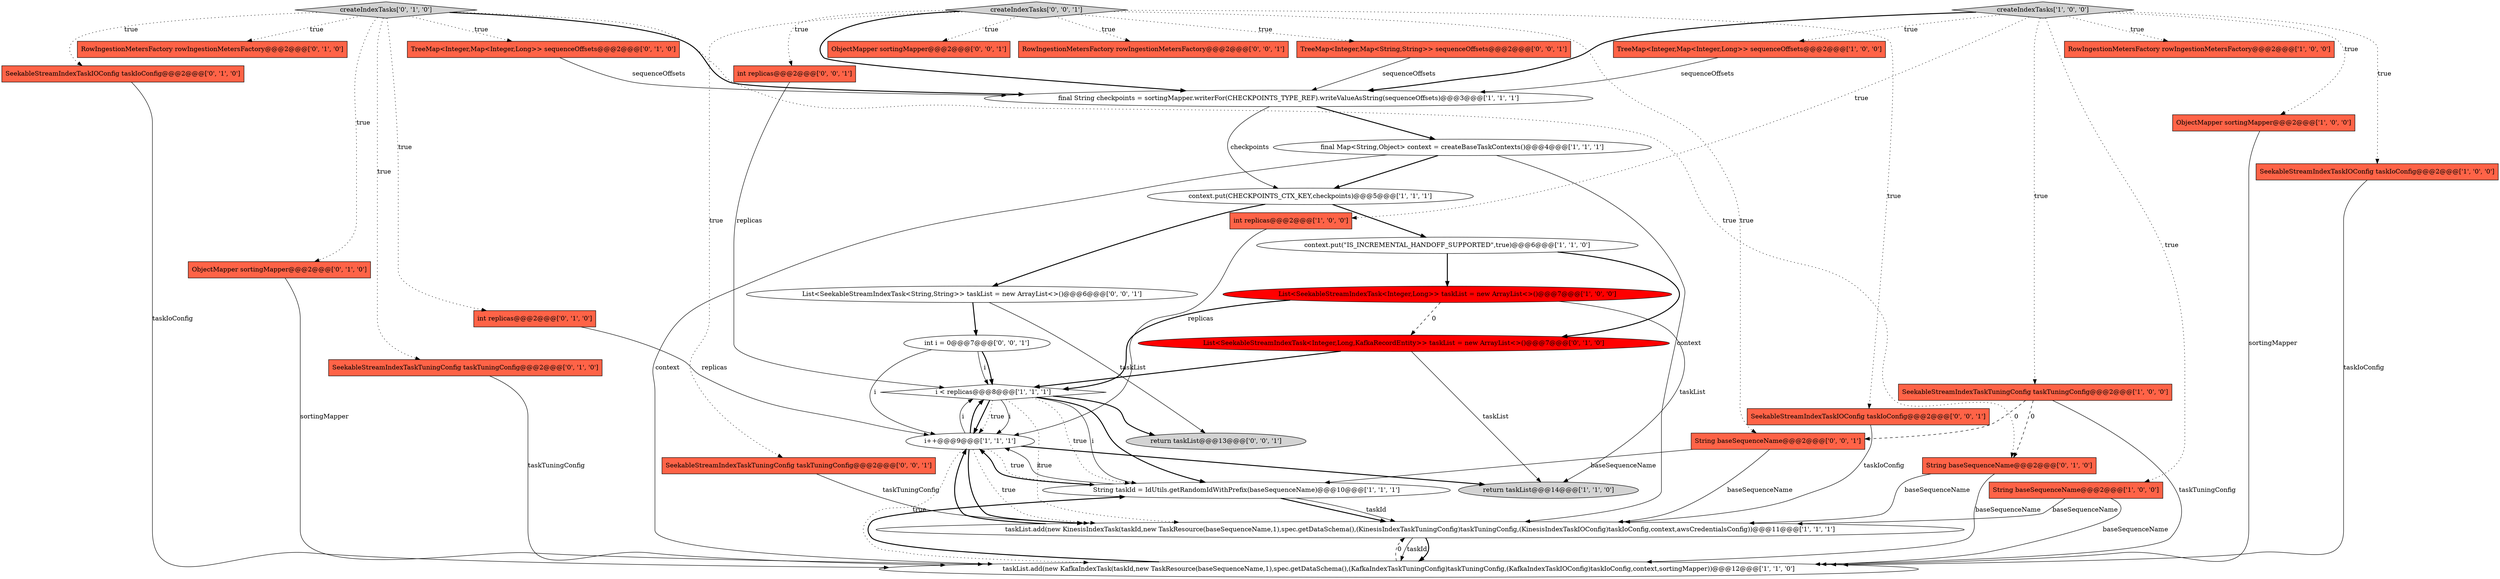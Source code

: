 digraph {
7 [style = filled, label = "i < replicas@@@8@@@['1', '1', '1']", fillcolor = white, shape = diamond image = "AAA0AAABBB1BBB"];
25 [style = filled, label = "SeekableStreamIndexTaskIOConfig taskIoConfig@@@2@@@['0', '1', '0']", fillcolor = tomato, shape = box image = "AAA0AAABBB2BBB"];
37 [style = filled, label = "List<SeekableStreamIndexTask<String,String>> taskList = new ArrayList<>()@@@6@@@['0', '0', '1']", fillcolor = white, shape = ellipse image = "AAA0AAABBB3BBB"];
28 [style = filled, label = "int i = 0@@@7@@@['0', '0', '1']", fillcolor = white, shape = ellipse image = "AAA0AAABBB3BBB"];
11 [style = filled, label = "i++@@@9@@@['1', '1', '1']", fillcolor = white, shape = ellipse image = "AAA0AAABBB1BBB"];
13 [style = filled, label = "context.put(\"IS_INCREMENTAL_HANDOFF_SUPPORTED\",true)@@@6@@@['1', '1', '0']", fillcolor = white, shape = ellipse image = "AAA0AAABBB1BBB"];
14 [style = filled, label = "ObjectMapper sortingMapper@@@2@@@['1', '0', '0']", fillcolor = tomato, shape = box image = "AAA0AAABBB1BBB"];
20 [style = filled, label = "List<SeekableStreamIndexTask<Integer,Long,KafkaRecordEntity>> taskList = new ArrayList<>()@@@7@@@['0', '1', '0']", fillcolor = red, shape = ellipse image = "AAA1AAABBB2BBB"];
31 [style = filled, label = "TreeMap<Integer,Map<String,String>> sequenceOffsets@@@2@@@['0', '0', '1']", fillcolor = tomato, shape = box image = "AAA0AAABBB3BBB"];
10 [style = filled, label = "final Map<String,Object> context = createBaseTaskContexts()@@@4@@@['1', '1', '1']", fillcolor = white, shape = ellipse image = "AAA0AAABBB1BBB"];
15 [style = filled, label = "List<SeekableStreamIndexTask<Integer,Long>> taskList = new ArrayList<>()@@@7@@@['1', '0', '0']", fillcolor = red, shape = ellipse image = "AAA1AAABBB1BBB"];
38 [style = filled, label = "String baseSequenceName@@@2@@@['0', '0', '1']", fillcolor = tomato, shape = box image = "AAA0AAABBB3BBB"];
21 [style = filled, label = "RowIngestionMetersFactory rowIngestionMetersFactory@@@2@@@['0', '1', '0']", fillcolor = tomato, shape = box image = "AAA0AAABBB2BBB"];
2 [style = filled, label = "return taskList@@@14@@@['1', '1', '0']", fillcolor = lightgray, shape = ellipse image = "AAA0AAABBB1BBB"];
29 [style = filled, label = "ObjectMapper sortingMapper@@@2@@@['0', '0', '1']", fillcolor = tomato, shape = box image = "AAA0AAABBB3BBB"];
18 [style = filled, label = "taskList.add(new KinesisIndexTask(taskId,new TaskResource(baseSequenceName,1),spec.getDataSchema(),(KinesisIndexTaskTuningConfig)taskTuningConfig,(KinesisIndexTaskIOConfig)taskIoConfig,context,awsCredentialsConfig))@@@11@@@['1', '1', '1']", fillcolor = white, shape = ellipse image = "AAA0AAABBB1BBB"];
8 [style = filled, label = "SeekableStreamIndexTaskIOConfig taskIoConfig@@@2@@@['1', '0', '0']", fillcolor = tomato, shape = box image = "AAA0AAABBB1BBB"];
27 [style = filled, label = "createIndexTasks['0', '1', '0']", fillcolor = lightgray, shape = diamond image = "AAA0AAABBB2BBB"];
5 [style = filled, label = "String baseSequenceName@@@2@@@['1', '0', '0']", fillcolor = tomato, shape = box image = "AAA0AAABBB1BBB"];
16 [style = filled, label = "createIndexTasks['1', '0', '0']", fillcolor = lightgray, shape = diamond image = "AAA0AAABBB1BBB"];
32 [style = filled, label = "int replicas@@@2@@@['0', '0', '1']", fillcolor = tomato, shape = box image = "AAA0AAABBB3BBB"];
34 [style = filled, label = "return taskList@@@13@@@['0', '0', '1']", fillcolor = lightgray, shape = ellipse image = "AAA0AAABBB3BBB"];
35 [style = filled, label = "RowIngestionMetersFactory rowIngestionMetersFactory@@@2@@@['0', '0', '1']", fillcolor = tomato, shape = box image = "AAA0AAABBB3BBB"];
12 [style = filled, label = "taskList.add(new KafkaIndexTask(taskId,new TaskResource(baseSequenceName,1),spec.getDataSchema(),(KafkaIndexTaskTuningConfig)taskTuningConfig,(KafkaIndexTaskIOConfig)taskIoConfig,context,sortingMapper))@@@12@@@['1', '1', '0']", fillcolor = white, shape = ellipse image = "AAA0AAABBB1BBB"];
19 [style = filled, label = "TreeMap<Integer,Map<Integer,Long>> sequenceOffsets@@@2@@@['0', '1', '0']", fillcolor = tomato, shape = box image = "AAA0AAABBB2BBB"];
26 [style = filled, label = "String baseSequenceName@@@2@@@['0', '1', '0']", fillcolor = tomato, shape = box image = "AAA1AAABBB2BBB"];
1 [style = filled, label = "int replicas@@@2@@@['1', '0', '0']", fillcolor = tomato, shape = box image = "AAA0AAABBB1BBB"];
6 [style = filled, label = "final String checkpoints = sortingMapper.writerFor(CHECKPOINTS_TYPE_REF).writeValueAsString(sequenceOffsets)@@@3@@@['1', '1', '1']", fillcolor = white, shape = ellipse image = "AAA0AAABBB1BBB"];
3 [style = filled, label = "RowIngestionMetersFactory rowIngestionMetersFactory@@@2@@@['1', '0', '0']", fillcolor = tomato, shape = box image = "AAA0AAABBB1BBB"];
22 [style = filled, label = "ObjectMapper sortingMapper@@@2@@@['0', '1', '0']", fillcolor = tomato, shape = box image = "AAA0AAABBB2BBB"];
36 [style = filled, label = "createIndexTasks['0', '0', '1']", fillcolor = lightgray, shape = diamond image = "AAA0AAABBB3BBB"];
0 [style = filled, label = "TreeMap<Integer,Map<Integer,Long>> sequenceOffsets@@@2@@@['1', '0', '0']", fillcolor = tomato, shape = box image = "AAA0AAABBB1BBB"];
17 [style = filled, label = "SeekableStreamIndexTaskTuningConfig taskTuningConfig@@@2@@@['1', '0', '0']", fillcolor = tomato, shape = box image = "AAA1AAABBB1BBB"];
33 [style = filled, label = "SeekableStreamIndexTaskIOConfig taskIoConfig@@@2@@@['0', '0', '1']", fillcolor = tomato, shape = box image = "AAA0AAABBB3BBB"];
23 [style = filled, label = "int replicas@@@2@@@['0', '1', '0']", fillcolor = tomato, shape = box image = "AAA0AAABBB2BBB"];
30 [style = filled, label = "SeekableStreamIndexTaskTuningConfig taskTuningConfig@@@2@@@['0', '0', '1']", fillcolor = tomato, shape = box image = "AAA0AAABBB3BBB"];
24 [style = filled, label = "SeekableStreamIndexTaskTuningConfig taskTuningConfig@@@2@@@['0', '1', '0']", fillcolor = tomato, shape = box image = "AAA0AAABBB2BBB"];
4 [style = filled, label = "String taskId = IdUtils.getRandomIdWithPrefix(baseSequenceName)@@@10@@@['1', '1', '1']", fillcolor = white, shape = ellipse image = "AAA0AAABBB1BBB"];
9 [style = filled, label = "context.put(CHECKPOINTS_CTX_KEY,checkpoints)@@@5@@@['1', '1', '1']", fillcolor = white, shape = ellipse image = "AAA0AAABBB1BBB"];
37->28 [style = bold, label=""];
16->17 [style = dotted, label="true"];
11->12 [style = dotted, label="true"];
27->23 [style = dotted, label="true"];
26->18 [style = solid, label="baseSequenceName"];
27->19 [style = dotted, label="true"];
36->38 [style = dotted, label="true"];
7->4 [style = solid, label="i"];
9->37 [style = bold, label=""];
31->6 [style = solid, label="sequenceOffsets"];
33->18 [style = solid, label="taskIoConfig"];
18->12 [style = solid, label="taskId"];
30->18 [style = solid, label="taskTuningConfig"];
16->5 [style = dotted, label="true"];
10->18 [style = solid, label="context"];
36->6 [style = bold, label=""];
20->2 [style = solid, label="taskList"];
7->11 [style = bold, label=""];
6->9 [style = solid, label="checkpoints"];
27->22 [style = dotted, label="true"];
27->25 [style = dotted, label="true"];
5->12 [style = solid, label="baseSequenceName"];
16->6 [style = bold, label=""];
18->11 [style = bold, label=""];
18->12 [style = bold, label=""];
4->18 [style = bold, label=""];
27->24 [style = dotted, label="true"];
38->4 [style = solid, label="baseSequenceName"];
27->21 [style = dotted, label="true"];
36->31 [style = dotted, label="true"];
11->18 [style = bold, label=""];
28->11 [style = solid, label="i"];
23->11 [style = solid, label="replicas"];
8->12 [style = solid, label="taskIoConfig"];
16->1 [style = dotted, label="true"];
37->34 [style = solid, label="taskList"];
16->14 [style = dotted, label="true"];
13->15 [style = bold, label=""];
36->29 [style = dotted, label="true"];
20->7 [style = bold, label=""];
5->18 [style = solid, label="baseSequenceName"];
14->12 [style = solid, label="sortingMapper"];
24->12 [style = solid, label="taskTuningConfig"];
16->8 [style = dotted, label="true"];
26->12 [style = solid, label="baseSequenceName"];
22->12 [style = solid, label="sortingMapper"];
15->20 [style = dashed, label="0"];
36->32 [style = dotted, label="true"];
7->4 [style = bold, label=""];
11->4 [style = dotted, label="true"];
28->7 [style = solid, label="i"];
17->38 [style = dashed, label="0"];
4->18 [style = solid, label="taskId"];
7->11 [style = dotted, label="true"];
25->12 [style = solid, label="taskIoConfig"];
6->10 [style = bold, label=""];
7->18 [style = dotted, label="true"];
10->9 [style = bold, label=""];
38->18 [style = solid, label="baseSequenceName"];
17->12 [style = solid, label="taskTuningConfig"];
36->30 [style = dotted, label="true"];
36->33 [style = dotted, label="true"];
1->11 [style = solid, label="replicas"];
4->11 [style = solid, label="i"];
15->7 [style = bold, label=""];
27->26 [style = dotted, label="true"];
10->12 [style = solid, label="context"];
28->7 [style = bold, label=""];
11->7 [style = solid, label="i"];
32->7 [style = solid, label="replicas"];
11->18 [style = dotted, label="true"];
16->3 [style = dotted, label="true"];
27->6 [style = bold, label=""];
11->2 [style = bold, label=""];
7->34 [style = bold, label=""];
16->0 [style = dotted, label="true"];
12->4 [style = bold, label=""];
15->2 [style = solid, label="taskList"];
7->4 [style = dotted, label="true"];
19->6 [style = solid, label="sequenceOffsets"];
17->26 [style = dashed, label="0"];
12->18 [style = dashed, label="0"];
36->35 [style = dotted, label="true"];
4->11 [style = bold, label=""];
11->7 [style = bold, label=""];
7->11 [style = solid, label="i"];
0->6 [style = solid, label="sequenceOffsets"];
9->13 [style = bold, label=""];
13->20 [style = bold, label=""];
}
